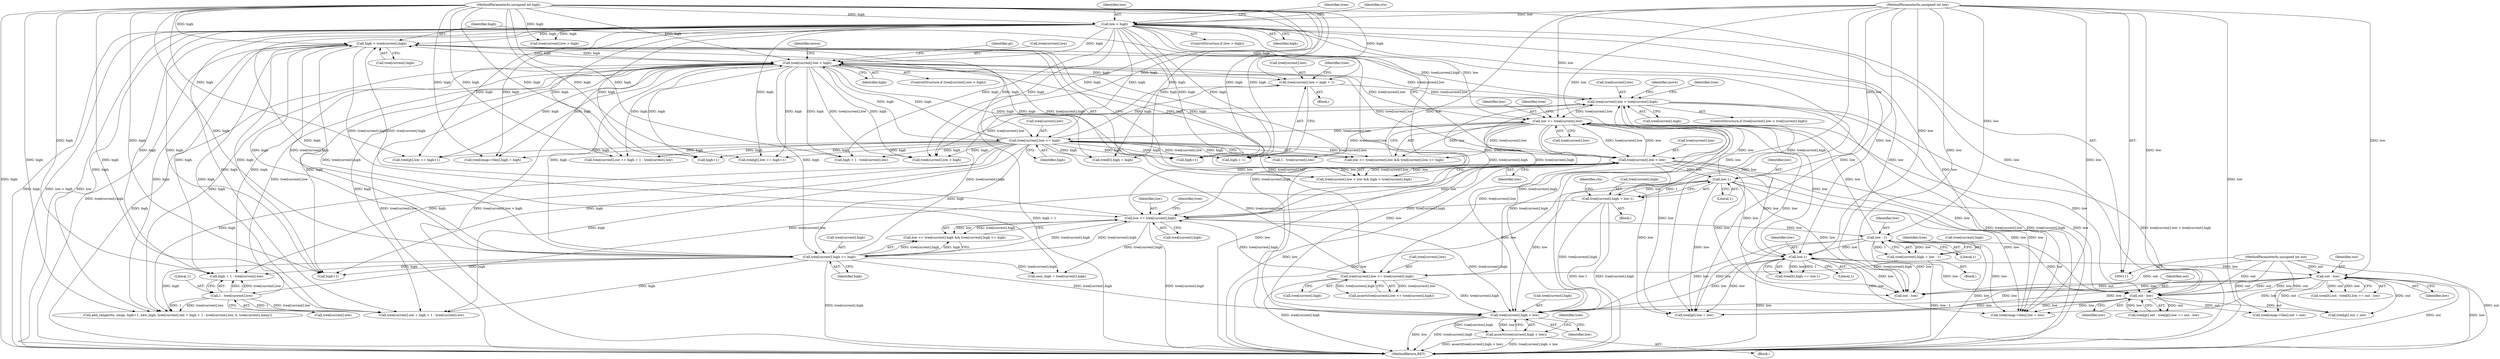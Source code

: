 digraph "0_ghostscript_f597300439e62f5e921f0d7b1e880b5c1a1f1607@array" {
"1000706" [label="(Call,tree[current].high < low)"];
"1000278" [label="(Call,high < tree[current].high)"];
"1000123" [label="(Call,low > high)"];
"1000114" [label="(MethodParameterIn,unsigned int low)"];
"1000115" [label="(MethodParameterIn,unsigned int high)"];
"1000337" [label="(Call,tree[current].low > high)"];
"1000208" [label="(Call,tree[current].low > tree[current].high)"];
"1000198" [label="(Call,tree[current].low = high + 1)"];
"1000175" [label="(Call,tree[current].low <= high)"];
"1000168" [label="(Call,low <= tree[current].low)"];
"1000300" [label="(Call,low-1)"];
"1000271" [label="(Call,tree[current].low < low)"];
"1000232" [label="(Call,low <= tree[current].high)"];
"1000257" [label="(Call,tree[current].low <= tree[current].high)"];
"1000247" [label="(Call,tree[current].high = low - 1)"];
"1000253" [label="(Call,low - 1)"];
"1000294" [label="(Call,tree[current].high = low-1)"];
"1000239" [label="(Call,tree[current].high <= high)"];
"1000318" [label="(Call,1 - tree[current].low)"];
"1000427" [label="(Call,low-1)"];
"1000540" [label="(Call,out - low)"];
"1000442" [label="(Call,out - low)"];
"1000116" [label="(MethodParameterIn,unsigned int out)"];
"1000705" [label="(Call,assert(tree[current].high < low))"];
"1000204" [label="(Call,high + 1)"];
"1000124" [label="(Identifier,low)"];
"1000279" [label="(Identifier,high)"];
"1000443" [label="(Identifier,out)"];
"1000277" [label="(Identifier,low)"];
"1000544" [label="(Call,tree[gt].low = low)"];
"1000706" [label="(Call,tree[current].high < low)"];
"1000685" [label="(Call,tree[current].low > high)"];
"1000257" [label="(Call,tree[current].low <= tree[current].high)"];
"1000272" [label="(Call,tree[current].low)"];
"1000442" [label="(Call,out - low)"];
"1000704" [label="(Block,)"];
"1000183" [label="(Call,tree[current].out += high + 1 - tree[current].low)"];
"1000472" [label="(Call,high+1)"];
"1000302" [label="(Literal,1)"];
"1000428" [label="(Identifier,low)"];
"1000233" [label="(Identifier,low)"];
"1000301" [label="(Identifier,low)"];
"1000135" [label="(Identifier,tree)"];
"1000260" [label="(Identifier,tree)"];
"1000519" [label="(Call,tree[gt].low == high+1)"];
"1000175" [label="(Call,tree[current].low <= high)"];
"1000371" [label="(Call,tree[current].low > high)"];
"1000246" [label="(Block,)"];
"1000181" [label="(Identifier,high)"];
"1000316" [label="(Call,high + 1 - tree[current].low)"];
"1000270" [label="(Call,tree[current].low < low && high < tree[current].high)"];
"1000199" [label="(Call,tree[current].low)"];
"1000209" [label="(Call,tree[current].low)"];
"1000116" [label="(MethodParameterIn,unsigned int out)"];
"1000258" [label="(Call,tree[current].low)"];
"1000336" [label="(ControlStructure,if (tree[current].low > high))"];
"1000541" [label="(Identifier,out)"];
"1000168" [label="(Call,low <= tree[current].low)"];
"1000542" [label="(Identifier,low)"];
"1000123" [label="(Call,low > high)"];
"1000253" [label="(Call,low - 1)"];
"1000115" [label="(MethodParameterIn,unsigned int high)"];
"1000625" [label="(Call,tree[cmap->tlen].out = out)"];
"1000429" [label="(Literal,1)"];
"1000198" [label="(Call,tree[current].low = high + 1)"];
"1000191" [label="(Call,1 - tree[current].low)"];
"1000189" [label="(Call,high + 1 - tree[current].low)"];
"1000306" [label="(Call,high+1)"];
"1000446" [label="(Call,tree[lt].high = high)"];
"1000242" [label="(Identifier,tree)"];
"1000245" [label="(Identifier,high)"];
"1000300" [label="(Call,low-1)"];
"1000287" [label="(Call,new_high = tree[current].high)"];
"1000303" [label="(Call,add_range(ctx, cmap, high+1, new_high, tree[current].out + high + 1 - tree[current].low, 0, tree[current].many))"];
"1000232" [label="(Call,low <= tree[current].high)"];
"1000427" [label="(Call,low-1)"];
"1000444" [label="(Identifier,low)"];
"1000540" [label="(Call,out - low)"];
"1000705" [label="(Call,assert(tree[current].high < low))"];
"1000169" [label="(Identifier,low)"];
"1000263" [label="(Call,tree[current].high)"];
"1000254" [label="(Identifier,low)"];
"1000114" [label="(MethodParameterIn,unsigned int low)"];
"1000285" [label="(Block,)"];
"1000525" [label="(Call,high+1)"];
"1000343" [label="(Identifier,high)"];
"1000337" [label="(Call,tree[current].low > high)"];
"1000211" [label="(Identifier,tree)"];
"1000240" [label="(Call,tree[current].high)"];
"1000234" [label="(Call,tree[current].high)"];
"1000248" [label="(Call,tree[current].high)"];
"1000318" [label="(Call,1 - tree[current].low)"];
"1000176" [label="(Call,tree[current].low)"];
"1000170" [label="(Call,tree[current].low)"];
"1000351" [label="(Identifier,move)"];
"1000346" [label="(Identifier,gt)"];
"1000607" [label="(Call,tree[cmap->tlen].low = low)"];
"1000271" [label="(Call,tree[current].low < low)"];
"1000304" [label="(Identifier,ctx)"];
"1000122" [label="(ControlStructure,if (low > high))"];
"1000207" [label="(ControlStructure,if (tree[current].low > tree[current].high))"];
"1000759" [label="(MethodReturn,RET)"];
"1000320" [label="(Call,tree[current].low)"];
"1000255" [label="(Literal,1)"];
"1000294" [label="(Call,tree[current].high = low-1)"];
"1000338" [label="(Call,tree[current].low)"];
"1000239" [label="(Call,tree[current].high <= high)"];
"1000280" [label="(Call,tree[current].high)"];
"1000128" [label="(Identifier,ctx)"];
"1000295" [label="(Call,tree[current].high)"];
"1000125" [label="(Identifier,high)"];
"1000247" [label="(Call,tree[current].high = low - 1)"];
"1000712" [label="(Identifier,low)"];
"1000182" [label="(Block,)"];
"1000256" [label="(Call,assert(tree[current].low <= tree[current].high))"];
"1000707" [label="(Call,tree[current].high)"];
"1000214" [label="(Call,tree[current].high)"];
"1000178" [label="(Identifier,tree)"];
"1000487" [label="(Call,out - low)"];
"1000466" [label="(Call,tree[gt].low == high+1)"];
"1000716" [label="(Identifier,tree)"];
"1000528" [label="(Call,tree[gt].out - tree[gt].low == out - low)"];
"1000616" [label="(Call,tree[cmap->tlen].high = high)"];
"1000221" [label="(Identifier,move)"];
"1000231" [label="(Call,low <= tree[current].high && tree[current].high <= high)"];
"1000319" [label="(Literal,1)"];
"1000551" [label="(Call,tree[gt].out = out)"];
"1000340" [label="(Identifier,tree)"];
"1000430" [label="(Call,tree[lt].out - tree[lt].low == out - low)"];
"1000421" [label="(Call,tree[lt].high == low-1)"];
"1000208" [label="(Call,tree[current].low > tree[current].high)"];
"1000278" [label="(Call,high < tree[current].high)"];
"1000167" [label="(Call,low <= tree[current].low && tree[current].low <= high)"];
"1000310" [label="(Call,tree[current].out + high + 1 - tree[current].low)"];
"1000706" -> "1000705"  [label="AST: "];
"1000706" -> "1000712"  [label="CFG: "];
"1000707" -> "1000706"  [label="AST: "];
"1000712" -> "1000706"  [label="AST: "];
"1000705" -> "1000706"  [label="CFG: "];
"1000706" -> "1000759"  [label="DDG: low"];
"1000706" -> "1000759"  [label="DDG: tree[current].high"];
"1000706" -> "1000705"  [label="DDG: tree[current].high"];
"1000706" -> "1000705"  [label="DDG: low"];
"1000278" -> "1000706"  [label="DDG: tree[current].high"];
"1000257" -> "1000706"  [label="DDG: tree[current].high"];
"1000294" -> "1000706"  [label="DDG: tree[current].high"];
"1000232" -> "1000706"  [label="DDG: tree[current].high"];
"1000239" -> "1000706"  [label="DDG: tree[current].high"];
"1000208" -> "1000706"  [label="DDG: tree[current].high"];
"1000114" -> "1000706"  [label="DDG: low"];
"1000427" -> "1000706"  [label="DDG: low"];
"1000168" -> "1000706"  [label="DDG: low"];
"1000300" -> "1000706"  [label="DDG: low"];
"1000540" -> "1000706"  [label="DDG: low"];
"1000271" -> "1000706"  [label="DDG: low"];
"1000442" -> "1000706"  [label="DDG: low"];
"1000123" -> "1000706"  [label="DDG: low"];
"1000253" -> "1000706"  [label="DDG: low"];
"1000278" -> "1000270"  [label="AST: "];
"1000278" -> "1000280"  [label="CFG: "];
"1000279" -> "1000278"  [label="AST: "];
"1000280" -> "1000278"  [label="AST: "];
"1000270" -> "1000278"  [label="CFG: "];
"1000278" -> "1000759"  [label="DDG: tree[current].high"];
"1000278" -> "1000208"  [label="DDG: tree[current].high"];
"1000278" -> "1000232"  [label="DDG: tree[current].high"];
"1000278" -> "1000270"  [label="DDG: high"];
"1000278" -> "1000270"  [label="DDG: tree[current].high"];
"1000123" -> "1000278"  [label="DDG: high"];
"1000337" -> "1000278"  [label="DDG: high"];
"1000175" -> "1000278"  [label="DDG: high"];
"1000239" -> "1000278"  [label="DDG: high"];
"1000239" -> "1000278"  [label="DDG: tree[current].high"];
"1000115" -> "1000278"  [label="DDG: high"];
"1000232" -> "1000278"  [label="DDG: tree[current].high"];
"1000278" -> "1000287"  [label="DDG: tree[current].high"];
"1000278" -> "1000303"  [label="DDG: high"];
"1000278" -> "1000306"  [label="DDG: high"];
"1000278" -> "1000310"  [label="DDG: high"];
"1000278" -> "1000316"  [label="DDG: high"];
"1000278" -> "1000337"  [label="DDG: high"];
"1000123" -> "1000122"  [label="AST: "];
"1000123" -> "1000125"  [label="CFG: "];
"1000124" -> "1000123"  [label="AST: "];
"1000125" -> "1000123"  [label="AST: "];
"1000128" -> "1000123"  [label="CFG: "];
"1000135" -> "1000123"  [label="CFG: "];
"1000123" -> "1000759"  [label="DDG: high"];
"1000123" -> "1000759"  [label="DDG: low > high"];
"1000123" -> "1000759"  [label="DDG: low"];
"1000114" -> "1000123"  [label="DDG: low"];
"1000115" -> "1000123"  [label="DDG: high"];
"1000123" -> "1000168"  [label="DDG: low"];
"1000123" -> "1000175"  [label="DDG: high"];
"1000123" -> "1000183"  [label="DDG: high"];
"1000123" -> "1000189"  [label="DDG: high"];
"1000123" -> "1000198"  [label="DDG: high"];
"1000123" -> "1000204"  [label="DDG: high"];
"1000123" -> "1000239"  [label="DDG: high"];
"1000123" -> "1000303"  [label="DDG: high"];
"1000123" -> "1000306"  [label="DDG: high"];
"1000123" -> "1000310"  [label="DDG: high"];
"1000123" -> "1000316"  [label="DDG: high"];
"1000123" -> "1000337"  [label="DDG: high"];
"1000123" -> "1000371"  [label="DDG: high"];
"1000123" -> "1000427"  [label="DDG: low"];
"1000123" -> "1000446"  [label="DDG: high"];
"1000123" -> "1000466"  [label="DDG: high"];
"1000123" -> "1000472"  [label="DDG: high"];
"1000123" -> "1000487"  [label="DDG: low"];
"1000123" -> "1000519"  [label="DDG: high"];
"1000123" -> "1000525"  [label="DDG: high"];
"1000123" -> "1000540"  [label="DDG: low"];
"1000123" -> "1000544"  [label="DDG: low"];
"1000123" -> "1000607"  [label="DDG: low"];
"1000123" -> "1000616"  [label="DDG: high"];
"1000123" -> "1000685"  [label="DDG: high"];
"1000114" -> "1000111"  [label="AST: "];
"1000114" -> "1000759"  [label="DDG: low"];
"1000114" -> "1000168"  [label="DDG: low"];
"1000114" -> "1000232"  [label="DDG: low"];
"1000114" -> "1000253"  [label="DDG: low"];
"1000114" -> "1000271"  [label="DDG: low"];
"1000114" -> "1000300"  [label="DDG: low"];
"1000114" -> "1000427"  [label="DDG: low"];
"1000114" -> "1000442"  [label="DDG: low"];
"1000114" -> "1000487"  [label="DDG: low"];
"1000114" -> "1000540"  [label="DDG: low"];
"1000114" -> "1000544"  [label="DDG: low"];
"1000114" -> "1000607"  [label="DDG: low"];
"1000115" -> "1000111"  [label="AST: "];
"1000115" -> "1000759"  [label="DDG: high"];
"1000115" -> "1000175"  [label="DDG: high"];
"1000115" -> "1000183"  [label="DDG: high"];
"1000115" -> "1000189"  [label="DDG: high"];
"1000115" -> "1000198"  [label="DDG: high"];
"1000115" -> "1000204"  [label="DDG: high"];
"1000115" -> "1000239"  [label="DDG: high"];
"1000115" -> "1000303"  [label="DDG: high"];
"1000115" -> "1000306"  [label="DDG: high"];
"1000115" -> "1000310"  [label="DDG: high"];
"1000115" -> "1000316"  [label="DDG: high"];
"1000115" -> "1000337"  [label="DDG: high"];
"1000115" -> "1000371"  [label="DDG: high"];
"1000115" -> "1000446"  [label="DDG: high"];
"1000115" -> "1000466"  [label="DDG: high"];
"1000115" -> "1000472"  [label="DDG: high"];
"1000115" -> "1000519"  [label="DDG: high"];
"1000115" -> "1000525"  [label="DDG: high"];
"1000115" -> "1000616"  [label="DDG: high"];
"1000115" -> "1000685"  [label="DDG: high"];
"1000337" -> "1000336"  [label="AST: "];
"1000337" -> "1000343"  [label="CFG: "];
"1000338" -> "1000337"  [label="AST: "];
"1000343" -> "1000337"  [label="AST: "];
"1000346" -> "1000337"  [label="CFG: "];
"1000351" -> "1000337"  [label="CFG: "];
"1000337" -> "1000759"  [label="DDG: high"];
"1000337" -> "1000759"  [label="DDG: tree[current].low"];
"1000337" -> "1000759"  [label="DDG: tree[current].low > high"];
"1000337" -> "1000168"  [label="DDG: tree[current].low"];
"1000337" -> "1000175"  [label="DDG: high"];
"1000337" -> "1000183"  [label="DDG: high"];
"1000337" -> "1000189"  [label="DDG: high"];
"1000337" -> "1000198"  [label="DDG: high"];
"1000337" -> "1000204"  [label="DDG: high"];
"1000337" -> "1000239"  [label="DDG: high"];
"1000337" -> "1000303"  [label="DDG: high"];
"1000337" -> "1000306"  [label="DDG: high"];
"1000337" -> "1000310"  [label="DDG: high"];
"1000337" -> "1000316"  [label="DDG: high"];
"1000208" -> "1000337"  [label="DDG: tree[current].low"];
"1000257" -> "1000337"  [label="DDG: tree[current].low"];
"1000271" -> "1000337"  [label="DDG: tree[current].low"];
"1000318" -> "1000337"  [label="DDG: tree[current].low"];
"1000175" -> "1000337"  [label="DDG: high"];
"1000239" -> "1000337"  [label="DDG: high"];
"1000337" -> "1000446"  [label="DDG: high"];
"1000337" -> "1000466"  [label="DDG: high"];
"1000337" -> "1000472"  [label="DDG: high"];
"1000337" -> "1000519"  [label="DDG: high"];
"1000337" -> "1000525"  [label="DDG: high"];
"1000337" -> "1000616"  [label="DDG: high"];
"1000337" -> "1000685"  [label="DDG: tree[current].low"];
"1000337" -> "1000685"  [label="DDG: high"];
"1000208" -> "1000207"  [label="AST: "];
"1000208" -> "1000214"  [label="CFG: "];
"1000209" -> "1000208"  [label="AST: "];
"1000214" -> "1000208"  [label="AST: "];
"1000221" -> "1000208"  [label="CFG: "];
"1000340" -> "1000208"  [label="CFG: "];
"1000208" -> "1000759"  [label="DDG: tree[current].low"];
"1000208" -> "1000759"  [label="DDG: tree[current].high"];
"1000208" -> "1000759"  [label="DDG: tree[current].low > tree[current].high"];
"1000208" -> "1000168"  [label="DDG: tree[current].low"];
"1000198" -> "1000208"  [label="DDG: tree[current].low"];
"1000257" -> "1000208"  [label="DDG: tree[current].high"];
"1000294" -> "1000208"  [label="DDG: tree[current].high"];
"1000232" -> "1000208"  [label="DDG: tree[current].high"];
"1000239" -> "1000208"  [label="DDG: tree[current].high"];
"1000208" -> "1000232"  [label="DDG: tree[current].high"];
"1000208" -> "1000685"  [label="DDG: tree[current].low"];
"1000198" -> "1000182"  [label="AST: "];
"1000198" -> "1000204"  [label="CFG: "];
"1000199" -> "1000198"  [label="AST: "];
"1000204" -> "1000198"  [label="AST: "];
"1000211" -> "1000198"  [label="CFG: "];
"1000198" -> "1000759"  [label="DDG: high + 1"];
"1000175" -> "1000198"  [label="DDG: high"];
"1000175" -> "1000167"  [label="AST: "];
"1000175" -> "1000181"  [label="CFG: "];
"1000176" -> "1000175"  [label="AST: "];
"1000181" -> "1000175"  [label="AST: "];
"1000167" -> "1000175"  [label="CFG: "];
"1000175" -> "1000167"  [label="DDG: tree[current].low"];
"1000175" -> "1000167"  [label="DDG: high"];
"1000168" -> "1000175"  [label="DDG: tree[current].low"];
"1000175" -> "1000183"  [label="DDG: high"];
"1000175" -> "1000189"  [label="DDG: high"];
"1000175" -> "1000191"  [label="DDG: tree[current].low"];
"1000175" -> "1000204"  [label="DDG: high"];
"1000175" -> "1000239"  [label="DDG: high"];
"1000175" -> "1000257"  [label="DDG: tree[current].low"];
"1000175" -> "1000271"  [label="DDG: tree[current].low"];
"1000175" -> "1000303"  [label="DDG: high"];
"1000175" -> "1000306"  [label="DDG: high"];
"1000175" -> "1000310"  [label="DDG: high"];
"1000175" -> "1000316"  [label="DDG: high"];
"1000175" -> "1000446"  [label="DDG: high"];
"1000175" -> "1000466"  [label="DDG: high"];
"1000175" -> "1000472"  [label="DDG: high"];
"1000175" -> "1000519"  [label="DDG: high"];
"1000175" -> "1000525"  [label="DDG: high"];
"1000175" -> "1000616"  [label="DDG: high"];
"1000175" -> "1000685"  [label="DDG: high"];
"1000168" -> "1000167"  [label="AST: "];
"1000168" -> "1000170"  [label="CFG: "];
"1000169" -> "1000168"  [label="AST: "];
"1000170" -> "1000168"  [label="AST: "];
"1000178" -> "1000168"  [label="CFG: "];
"1000167" -> "1000168"  [label="CFG: "];
"1000168" -> "1000759"  [label="DDG: low"];
"1000168" -> "1000167"  [label="DDG: low"];
"1000168" -> "1000167"  [label="DDG: tree[current].low"];
"1000300" -> "1000168"  [label="DDG: low"];
"1000271" -> "1000168"  [label="DDG: low"];
"1000253" -> "1000168"  [label="DDG: low"];
"1000168" -> "1000191"  [label="DDG: tree[current].low"];
"1000168" -> "1000232"  [label="DDG: low"];
"1000168" -> "1000257"  [label="DDG: tree[current].low"];
"1000168" -> "1000271"  [label="DDG: tree[current].low"];
"1000168" -> "1000427"  [label="DDG: low"];
"1000168" -> "1000487"  [label="DDG: low"];
"1000168" -> "1000540"  [label="DDG: low"];
"1000168" -> "1000544"  [label="DDG: low"];
"1000168" -> "1000607"  [label="DDG: low"];
"1000300" -> "1000294"  [label="AST: "];
"1000300" -> "1000302"  [label="CFG: "];
"1000301" -> "1000300"  [label="AST: "];
"1000302" -> "1000300"  [label="AST: "];
"1000294" -> "1000300"  [label="CFG: "];
"1000300" -> "1000759"  [label="DDG: low"];
"1000300" -> "1000294"  [label="DDG: low"];
"1000300" -> "1000294"  [label="DDG: 1"];
"1000271" -> "1000300"  [label="DDG: low"];
"1000300" -> "1000427"  [label="DDG: low"];
"1000300" -> "1000487"  [label="DDG: low"];
"1000300" -> "1000540"  [label="DDG: low"];
"1000300" -> "1000544"  [label="DDG: low"];
"1000300" -> "1000607"  [label="DDG: low"];
"1000271" -> "1000270"  [label="AST: "];
"1000271" -> "1000277"  [label="CFG: "];
"1000272" -> "1000271"  [label="AST: "];
"1000277" -> "1000271"  [label="AST: "];
"1000279" -> "1000271"  [label="CFG: "];
"1000270" -> "1000271"  [label="CFG: "];
"1000271" -> "1000759"  [label="DDG: low"];
"1000271" -> "1000270"  [label="DDG: tree[current].low"];
"1000271" -> "1000270"  [label="DDG: low"];
"1000232" -> "1000271"  [label="DDG: low"];
"1000271" -> "1000318"  [label="DDG: tree[current].low"];
"1000271" -> "1000427"  [label="DDG: low"];
"1000271" -> "1000487"  [label="DDG: low"];
"1000271" -> "1000540"  [label="DDG: low"];
"1000271" -> "1000544"  [label="DDG: low"];
"1000271" -> "1000607"  [label="DDG: low"];
"1000232" -> "1000231"  [label="AST: "];
"1000232" -> "1000234"  [label="CFG: "];
"1000233" -> "1000232"  [label="AST: "];
"1000234" -> "1000232"  [label="AST: "];
"1000242" -> "1000232"  [label="CFG: "];
"1000231" -> "1000232"  [label="CFG: "];
"1000232" -> "1000759"  [label="DDG: tree[current].high"];
"1000232" -> "1000231"  [label="DDG: low"];
"1000232" -> "1000231"  [label="DDG: tree[current].high"];
"1000257" -> "1000232"  [label="DDG: tree[current].high"];
"1000294" -> "1000232"  [label="DDG: tree[current].high"];
"1000239" -> "1000232"  [label="DDG: tree[current].high"];
"1000232" -> "1000239"  [label="DDG: tree[current].high"];
"1000232" -> "1000253"  [label="DDG: low"];
"1000232" -> "1000287"  [label="DDG: tree[current].high"];
"1000257" -> "1000256"  [label="AST: "];
"1000257" -> "1000263"  [label="CFG: "];
"1000258" -> "1000257"  [label="AST: "];
"1000263" -> "1000257"  [label="AST: "];
"1000256" -> "1000257"  [label="CFG: "];
"1000257" -> "1000759"  [label="DDG: tree[current].high"];
"1000257" -> "1000256"  [label="DDG: tree[current].low"];
"1000257" -> "1000256"  [label="DDG: tree[current].high"];
"1000247" -> "1000257"  [label="DDG: tree[current].high"];
"1000247" -> "1000246"  [label="AST: "];
"1000247" -> "1000253"  [label="CFG: "];
"1000248" -> "1000247"  [label="AST: "];
"1000253" -> "1000247"  [label="AST: "];
"1000260" -> "1000247"  [label="CFG: "];
"1000247" -> "1000759"  [label="DDG: low - 1"];
"1000253" -> "1000247"  [label="DDG: low"];
"1000253" -> "1000247"  [label="DDG: 1"];
"1000253" -> "1000255"  [label="CFG: "];
"1000254" -> "1000253"  [label="AST: "];
"1000255" -> "1000253"  [label="AST: "];
"1000253" -> "1000759"  [label="DDG: low"];
"1000253" -> "1000427"  [label="DDG: low"];
"1000253" -> "1000487"  [label="DDG: low"];
"1000253" -> "1000540"  [label="DDG: low"];
"1000253" -> "1000544"  [label="DDG: low"];
"1000253" -> "1000607"  [label="DDG: low"];
"1000294" -> "1000285"  [label="AST: "];
"1000295" -> "1000294"  [label="AST: "];
"1000304" -> "1000294"  [label="CFG: "];
"1000294" -> "1000759"  [label="DDG: low-1"];
"1000294" -> "1000759"  [label="DDG: tree[current].high"];
"1000239" -> "1000231"  [label="AST: "];
"1000239" -> "1000245"  [label="CFG: "];
"1000240" -> "1000239"  [label="AST: "];
"1000245" -> "1000239"  [label="AST: "];
"1000231" -> "1000239"  [label="CFG: "];
"1000239" -> "1000759"  [label="DDG: tree[current].high"];
"1000239" -> "1000231"  [label="DDG: tree[current].high"];
"1000239" -> "1000231"  [label="DDG: high"];
"1000239" -> "1000287"  [label="DDG: tree[current].high"];
"1000239" -> "1000303"  [label="DDG: high"];
"1000239" -> "1000306"  [label="DDG: high"];
"1000239" -> "1000310"  [label="DDG: high"];
"1000239" -> "1000316"  [label="DDG: high"];
"1000318" -> "1000316"  [label="AST: "];
"1000318" -> "1000320"  [label="CFG: "];
"1000319" -> "1000318"  [label="AST: "];
"1000320" -> "1000318"  [label="AST: "];
"1000316" -> "1000318"  [label="CFG: "];
"1000318" -> "1000303"  [label="DDG: 1"];
"1000318" -> "1000303"  [label="DDG: tree[current].low"];
"1000318" -> "1000310"  [label="DDG: 1"];
"1000318" -> "1000310"  [label="DDG: tree[current].low"];
"1000318" -> "1000316"  [label="DDG: 1"];
"1000318" -> "1000316"  [label="DDG: tree[current].low"];
"1000427" -> "1000421"  [label="AST: "];
"1000427" -> "1000429"  [label="CFG: "];
"1000428" -> "1000427"  [label="AST: "];
"1000429" -> "1000427"  [label="AST: "];
"1000421" -> "1000427"  [label="CFG: "];
"1000427" -> "1000759"  [label="DDG: low"];
"1000427" -> "1000421"  [label="DDG: low"];
"1000427" -> "1000421"  [label="DDG: 1"];
"1000427" -> "1000442"  [label="DDG: low"];
"1000427" -> "1000487"  [label="DDG: low"];
"1000427" -> "1000540"  [label="DDG: low"];
"1000427" -> "1000544"  [label="DDG: low"];
"1000427" -> "1000607"  [label="DDG: low"];
"1000540" -> "1000528"  [label="AST: "];
"1000540" -> "1000542"  [label="CFG: "];
"1000541" -> "1000540"  [label="AST: "];
"1000542" -> "1000540"  [label="AST: "];
"1000528" -> "1000540"  [label="CFG: "];
"1000540" -> "1000528"  [label="DDG: out"];
"1000540" -> "1000528"  [label="DDG: low"];
"1000442" -> "1000540"  [label="DDG: out"];
"1000442" -> "1000540"  [label="DDG: low"];
"1000116" -> "1000540"  [label="DDG: out"];
"1000540" -> "1000544"  [label="DDG: low"];
"1000540" -> "1000551"  [label="DDG: out"];
"1000540" -> "1000607"  [label="DDG: low"];
"1000540" -> "1000625"  [label="DDG: out"];
"1000442" -> "1000430"  [label="AST: "];
"1000442" -> "1000444"  [label="CFG: "];
"1000443" -> "1000442"  [label="AST: "];
"1000444" -> "1000442"  [label="AST: "];
"1000430" -> "1000442"  [label="CFG: "];
"1000442" -> "1000759"  [label="DDG: out"];
"1000442" -> "1000759"  [label="DDG: low"];
"1000442" -> "1000430"  [label="DDG: out"];
"1000442" -> "1000430"  [label="DDG: low"];
"1000116" -> "1000442"  [label="DDG: out"];
"1000442" -> "1000487"  [label="DDG: out"];
"1000442" -> "1000487"  [label="DDG: low"];
"1000442" -> "1000544"  [label="DDG: low"];
"1000442" -> "1000551"  [label="DDG: out"];
"1000442" -> "1000607"  [label="DDG: low"];
"1000442" -> "1000625"  [label="DDG: out"];
"1000116" -> "1000111"  [label="AST: "];
"1000116" -> "1000759"  [label="DDG: out"];
"1000116" -> "1000487"  [label="DDG: out"];
"1000116" -> "1000551"  [label="DDG: out"];
"1000116" -> "1000625"  [label="DDG: out"];
"1000705" -> "1000704"  [label="AST: "];
"1000716" -> "1000705"  [label="CFG: "];
"1000705" -> "1000759"  [label="DDG: tree[current].high < low"];
"1000705" -> "1000759"  [label="DDG: assert(tree[current].high < low)"];
}
